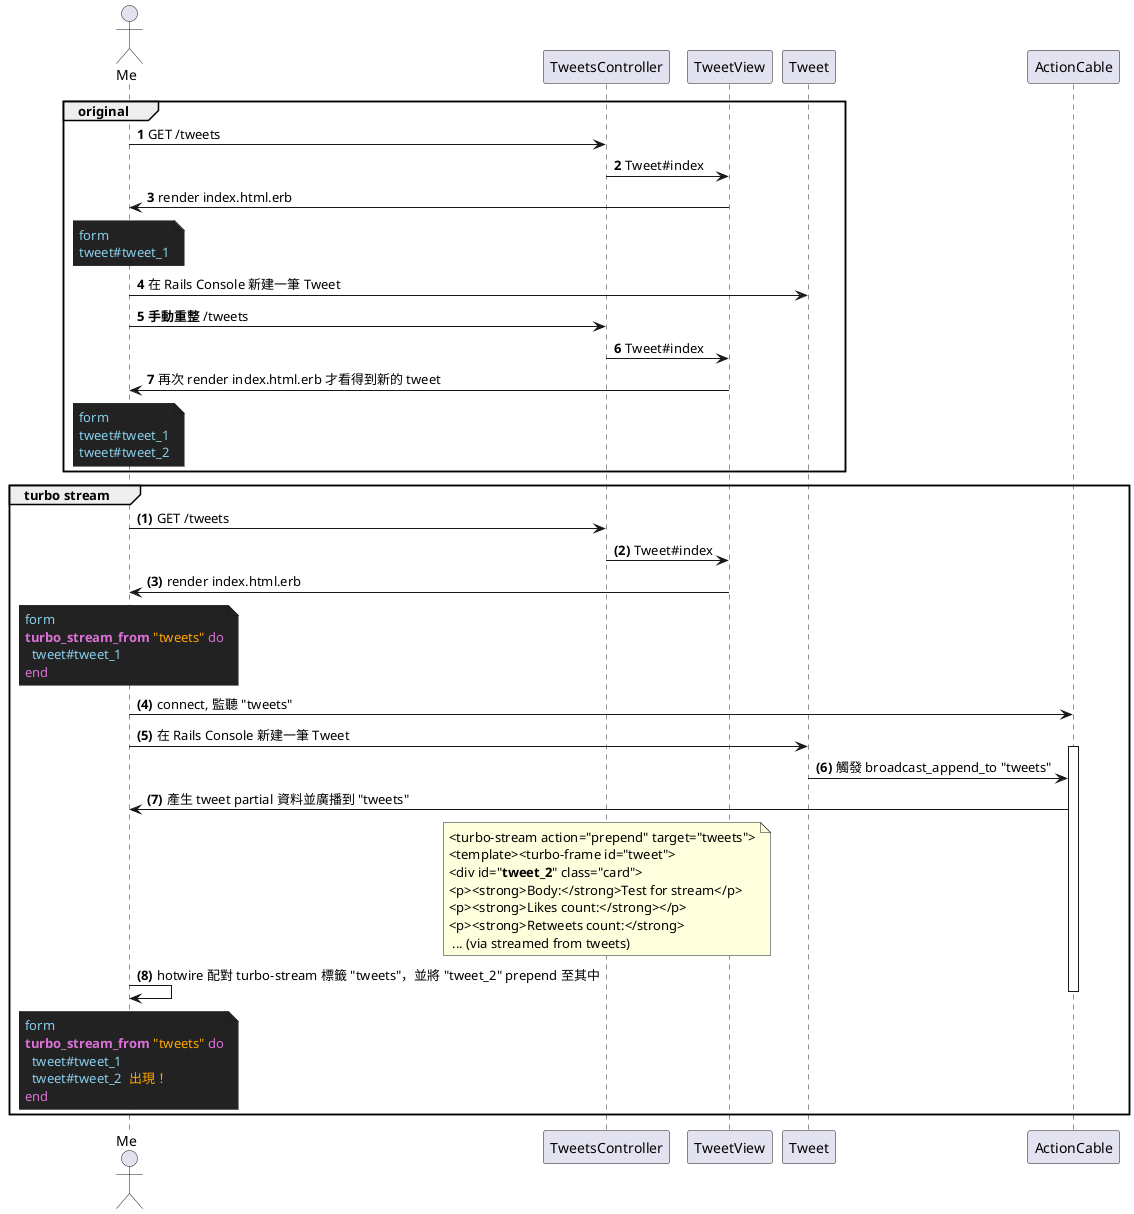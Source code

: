 @startuml Tweet
actor Me as me
participant TweetsController as controller
participant TweetView as view
participant Tweet as model
participant ActionCable as cable

autonumber
group original
  me -> controller: GET /tweets
  controller -> view: Tweet#index
  view->me: render index.html.erb
  note over me #222
  <color:skyblue>form
  <color:skyblue>tweet#tweet_1
  end note
  me->model: 在 Rails Console 新建一筆 Tweet
  me->controller: **手動重整** /tweets
  controller->view: Tweet#index
  view->me: 再次 render index.html.erb 才看得到新的 tweet
  note over me #222
  <color:skyblue>form
  <color:skyblue>tweet#tweet_1
  <color:skyblue>tweet#tweet_2
  end note
end

autonumber "<b>(0)"
group turbo stream
  me -> controller: GET /tweets
  controller -> view: Tweet#index
  view->me: render index.html.erb
  note over me #222
  <color:skyblue>form
  <color:orchid>**turbo_stream_from** <color:orange>"tweets" <color:orchid>do
  <color:skyblue>  tweet#tweet_1
  <color:orchid>end
  end note
  me->cable: connect, 監聽 "tweets"
  me->model: 在 Rails Console 新建一筆 Tweet
  activate cable
  model->cable: 觸發 broadcast_append_to "tweets"
  cable->me: 產生 tweet partial 資料並廣播到 "tweets"
  note over controller
  <turbo-stream action="prepend" target="tweets">
  <template><turbo-frame id="tweet">
  <div id="**tweet_2**" class="card">
  <p><strong>Body:</strong>Test for stream</p>
  <p><strong>Likes count:</strong></p>
  <p><strong>Retweets count:</strong>
   ... (via streamed from tweets)
  end note
  me->me: hotwire 配對 turbo-stream 標籤 "tweets"，並將 "tweet_2" prepend 至其中
  note over me #222
  <color:skyblue>form
  <color:orchid>**turbo_stream_from** <color:orange>"tweets" <color:orchid>do
  <color:skyblue>  tweet#tweet_1
  <color:skyblue>  tweet#tweet_2  <color:orange>出現！
  <color:orchid>end
  end note
  deactivate cable
end
@enduml